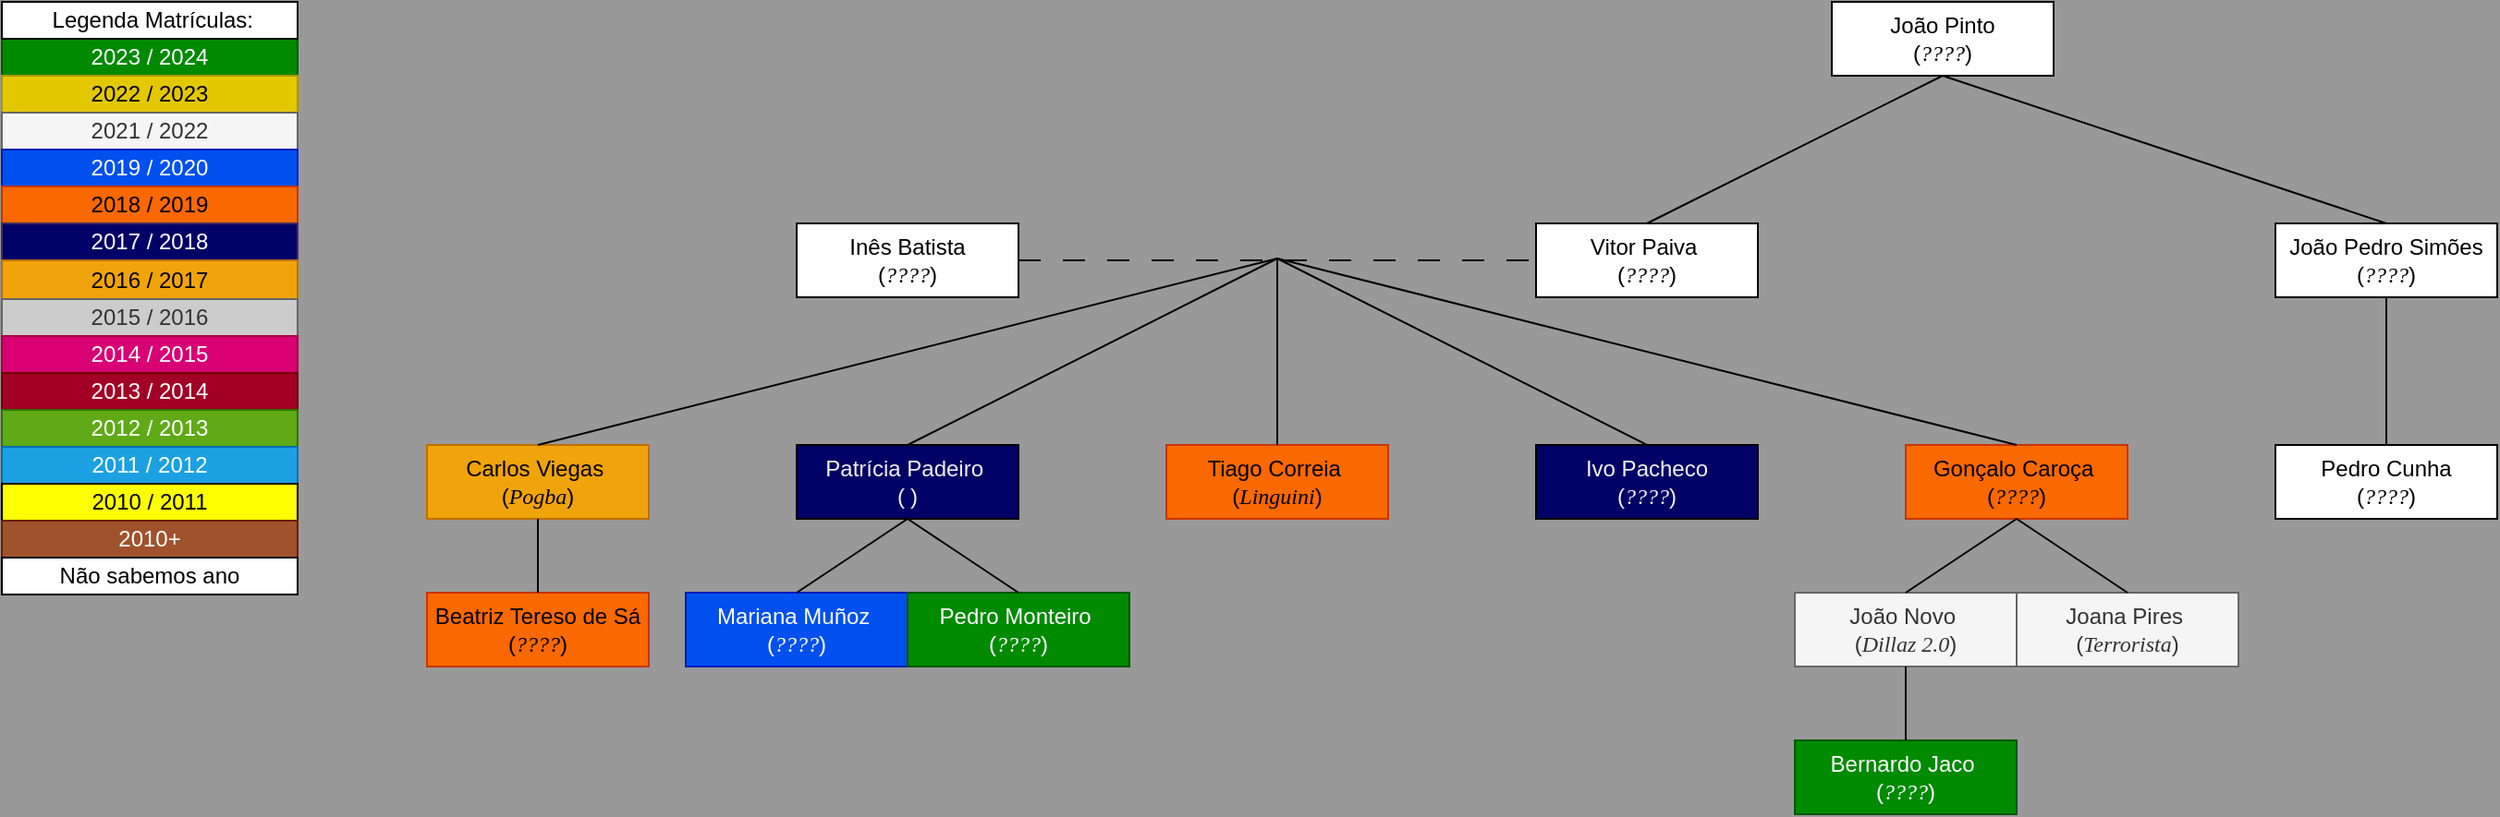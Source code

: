 <mxfile>
    <diagram name="Página-1" id="MyzGb4AWoMDugNOR0tzc">
        <mxGraphModel dx="3642" dy="2718" grid="1" gridSize="10" guides="1" tooltips="1" connect="1" arrows="1" fold="1" page="1" pageScale="1" pageWidth="1169" pageHeight="827" background="#999999" math="0" shadow="0">
            <root>
                <mxCell id="0"/>
                <mxCell id="1" parent="0"/>
                <mxCell id="mkdnd21y6ApAW0Ob3dTZ-105" value="2023 / 2024" style="rounded=0;whiteSpace=wrap;html=1;fillColor=#008a00;fontColor=#ffffff;strokeColor=#005700;" parent="1" vertex="1">
                    <mxGeometry x="-2320" y="-1620" width="160" height="20" as="geometry"/>
                </mxCell>
                <mxCell id="mkdnd21y6ApAW0Ob3dTZ-106" value="2022 / 2023" style="rounded=0;whiteSpace=wrap;html=1;fillColor=#e3c800;fontColor=#000000;strokeColor=#B09500;" parent="1" vertex="1">
                    <mxGeometry x="-2320" y="-1600" width="160" height="20" as="geometry"/>
                </mxCell>
                <mxCell id="mkdnd21y6ApAW0Ob3dTZ-107" value="2021 / 2022" style="rounded=0;whiteSpace=wrap;html=1;fillColor=#f5f5f5;fontColor=#333333;strokeColor=#666666;" parent="1" vertex="1">
                    <mxGeometry x="-2320" y="-1580" width="160" height="20" as="geometry"/>
                </mxCell>
                <mxCell id="mkdnd21y6ApAW0Ob3dTZ-108" value="2019 / 2020" style="rounded=0;whiteSpace=wrap;html=1;fillColor=#0050ef;fontColor=#ffffff;strokeColor=#001DBC;" parent="1" vertex="1">
                    <mxGeometry x="-2320" y="-1560" width="160" height="20" as="geometry"/>
                </mxCell>
                <mxCell id="mkdnd21y6ApAW0Ob3dTZ-109" value="2018 / 2019" style="rounded=0;whiteSpace=wrap;html=1;fillColor=#fa6800;fontColor=#000000;strokeColor=#C73500;" parent="1" vertex="1">
                    <mxGeometry x="-2320" y="-1540" width="160" height="20" as="geometry"/>
                </mxCell>
                <mxCell id="mkdnd21y6ApAW0Ob3dTZ-110" value="&amp;nbsp;Legenda Matrículas:" style="rounded=0;whiteSpace=wrap;html=1;" parent="1" vertex="1">
                    <mxGeometry x="-2320" y="-1640" width="160" height="20" as="geometry"/>
                </mxCell>
                <mxCell id="mkdnd21y6ApAW0Ob3dTZ-111" value="2017 / 2018" style="rounded=0;whiteSpace=wrap;html=1;fillColor=#000066;fontColor=#ffffff;strokeColor=#432D57;" parent="1" vertex="1">
                    <mxGeometry x="-2320" y="-1520" width="160" height="20" as="geometry"/>
                </mxCell>
                <mxCell id="mkdnd21y6ApAW0Ob3dTZ-112" value="2016 / 2017" style="rounded=0;whiteSpace=wrap;html=1;fillColor=#f0a30a;fontColor=#000000;strokeColor=#BD7000;" parent="1" vertex="1">
                    <mxGeometry x="-2320" y="-1500" width="160" height="21" as="geometry"/>
                </mxCell>
                <mxCell id="mkdnd21y6ApAW0Ob3dTZ-113" value="2015 / 2016" style="rounded=0;whiteSpace=wrap;html=1;fillColor=#CCCCCC;strokeColor=#666666;fontColor=#333333;" parent="1" vertex="1">
                    <mxGeometry x="-2320" y="-1479" width="160" height="20" as="geometry"/>
                </mxCell>
                <mxCell id="mkdnd21y6ApAW0Ob3dTZ-193" value="2014 / 2015" style="rounded=0;whiteSpace=wrap;html=1;fillColor=#d80073;fontColor=#ffffff;strokeColor=#A50040;" parent="1" vertex="1">
                    <mxGeometry x="-2320" y="-1459" width="160" height="20" as="geometry"/>
                </mxCell>
                <mxCell id="mkdnd21y6ApAW0Ob3dTZ-196" value="2013 / 2014" style="rounded=0;whiteSpace=wrap;html=1;fillColor=#a20025;fontColor=#ffffff;strokeColor=#6F0000;" parent="1" vertex="1">
                    <mxGeometry x="-2320" y="-1439" width="160" height="20" as="geometry"/>
                </mxCell>
                <mxCell id="mkdnd21y6ApAW0Ob3dTZ-197" value="2012&lt;span style=&quot;background-color: initial;&quot;&gt;&amp;nbsp;/ 2013&lt;/span&gt;" style="rounded=0;whiteSpace=wrap;html=1;fillColor=#60a917;fontColor=#ffffff;strokeColor=#2D7600;" parent="1" vertex="1">
                    <mxGeometry x="-2320" y="-1419" width="160" height="20" as="geometry"/>
                </mxCell>
                <mxCell id="mkdnd21y6ApAW0Ob3dTZ-198" value="2011&lt;span style=&quot;background-color: initial;&quot;&gt;&amp;nbsp;/ 2012&lt;/span&gt;" style="rounded=0;whiteSpace=wrap;html=1;fillColor=#1ba1e2;fontColor=#ffffff;strokeColor=#006EAF;" parent="1" vertex="1">
                    <mxGeometry x="-2320" y="-1399" width="160" height="20" as="geometry"/>
                </mxCell>
                <mxCell id="mkdnd21y6ApAW0Ob3dTZ-199" value="2010&lt;span style=&quot;background-color: initial;&quot;&gt;&amp;nbsp;/ 2011&lt;/span&gt;" style="rounded=0;whiteSpace=wrap;html=1;fillColor=#FFFF00;fontColor=#000000;" parent="1" vertex="1">
                    <mxGeometry x="-2320" y="-1379" width="160" height="20" as="geometry"/>
                </mxCell>
                <mxCell id="mkdnd21y6ApAW0Ob3dTZ-201" value="2010+" style="rounded=0;whiteSpace=wrap;html=1;fillColor=#a0522d;strokeColor=#6D1F00;fontColor=#ffffff;" parent="1" vertex="1">
                    <mxGeometry x="-2320" y="-1359" width="160" height="20" as="geometry"/>
                </mxCell>
                <mxCell id="mkdnd21y6ApAW0Ob3dTZ-259" value="Não sabemos ano" style="rounded=0;whiteSpace=wrap;html=1;" parent="1" vertex="1">
                    <mxGeometry x="-2320" y="-1339" width="160" height="20" as="geometry"/>
                </mxCell>
                <mxCell id="SZR8bBrm5BMhKsoexoeL-1" value="&lt;div&gt;Vitor Paiva&amp;nbsp;&lt;/div&gt;&lt;div&gt;(&lt;i&gt;&lt;font face=&quot;Times New Roman&quot;&gt;????&lt;/font&gt;&lt;/i&gt;)&lt;/div&gt;" style="rounded=0;whiteSpace=wrap;html=1;" parent="1" vertex="1">
                    <mxGeometry x="-1490" y="-1520" width="120" height="40" as="geometry"/>
                </mxCell>
                <mxCell id="SZR8bBrm5BMhKsoexoeL-2" value="&lt;div&gt;Patrícia Padeiro&amp;nbsp;&lt;/div&gt;&lt;div&gt;(&lt;font face=&quot;Times New Roman&quot;&gt;&lt;i&gt; &lt;/i&gt;&lt;/font&gt;)&lt;/div&gt;" style="rounded=0;whiteSpace=wrap;html=1;fillColor=#000066;fontColor=#F0F0F0;" parent="1" vertex="1">
                    <mxGeometry x="-1890" y="-1400" width="120" height="40" as="geometry"/>
                </mxCell>
                <mxCell id="SZR8bBrm5BMhKsoexoeL-3" value="&lt;div&gt;Gonçalo Caroça&amp;nbsp;&lt;/div&gt;&lt;div&gt;(&lt;i&gt;&lt;font face=&quot;Times New Roman&quot;&gt;????&lt;/font&gt;&lt;/i&gt;)&lt;/div&gt;" style="rounded=0;whiteSpace=wrap;html=1;fillColor=#fa6800;fontColor=#000000;strokeColor=#C73500;" parent="1" vertex="1">
                    <mxGeometry x="-1290" y="-1400" width="120" height="40" as="geometry"/>
                </mxCell>
                <mxCell id="SZR8bBrm5BMhKsoexoeL-4" value="&lt;div&gt;Tiago Correia&amp;nbsp;&lt;/div&gt;&lt;div&gt;(&lt;font face=&quot;Times New Roman&quot;&gt;&lt;i&gt;Linguini&lt;/i&gt;&lt;/font&gt;)&lt;/div&gt;" style="rounded=0;whiteSpace=wrap;html=1;fillColor=#fa6800;fontColor=#000000;strokeColor=#C73500;" parent="1" vertex="1">
                    <mxGeometry x="-1690" y="-1400" width="120" height="40" as="geometry"/>
                </mxCell>
                <mxCell id="SZR8bBrm5BMhKsoexoeL-5" value="&lt;div&gt;Carlos Viegas&amp;nbsp;&lt;/div&gt;&lt;div&gt;(&lt;font face=&quot;Times New Roman&quot;&gt;&lt;i&gt;Pogba&lt;/i&gt;&lt;/font&gt;)&lt;/div&gt;" style="rounded=0;whiteSpace=wrap;html=1;fillColor=#f0a30a;fontColor=#000000;strokeColor=#BD7000;" parent="1" vertex="1">
                    <mxGeometry x="-2090" y="-1400" width="120" height="40" as="geometry"/>
                </mxCell>
                <mxCell id="SZR8bBrm5BMhKsoexoeL-6" value="&lt;div&gt;Ivo Pacheco&lt;/div&gt;&lt;div&gt;(&lt;i&gt;&lt;font face=&quot;Times New Roman&quot;&gt;????&lt;/font&gt;&lt;/i&gt;)&lt;/div&gt;" style="rounded=0;whiteSpace=wrap;html=1;fillColor=#000066;fontColor=#F0F0F0;" parent="1" vertex="1">
                    <mxGeometry x="-1490" y="-1400" width="120" height="40" as="geometry"/>
                </mxCell>
                <mxCell id="SZR8bBrm5BMhKsoexoeL-7" value="&lt;div&gt;João Novo&amp;nbsp;&lt;/div&gt;&lt;div&gt;(&lt;font face=&quot;Times New Roman&quot;&gt;&lt;i&gt;Dillaz 2.0&lt;/i&gt;&lt;/font&gt;)&lt;/div&gt;" style="rounded=0;whiteSpace=wrap;html=1;fillColor=#f5f5f5;fontColor=#333333;strokeColor=#666666;" parent="1" vertex="1">
                    <mxGeometry x="-1350" y="-1320" width="120" height="40" as="geometry"/>
                </mxCell>
                <mxCell id="SZR8bBrm5BMhKsoexoeL-8" value="&lt;div&gt;Joana Pires&amp;nbsp;&lt;/div&gt;&lt;div&gt;(&lt;font face=&quot;Times New Roman&quot;&gt;&lt;i&gt;Terrorista&lt;/i&gt;&lt;/font&gt;)&lt;/div&gt;" style="rounded=0;whiteSpace=wrap;html=1;fillColor=#f5f5f5;fontColor=#333333;strokeColor=#666666;" parent="1" vertex="1">
                    <mxGeometry x="-1230" y="-1320" width="120" height="40" as="geometry"/>
                </mxCell>
                <mxCell id="SZR8bBrm5BMhKsoexoeL-9" value="&lt;div&gt;Mariana Muñoz&amp;nbsp;&lt;/div&gt;&lt;div&gt;(&lt;font face=&quot;Times New Roman&quot;&gt;&lt;i&gt;????&lt;/i&gt;&lt;/font&gt;)&lt;/div&gt;" style="rounded=0;whiteSpace=wrap;html=1;fillColor=#0050ef;fontColor=#ffffff;strokeColor=#001DBC;" parent="1" vertex="1">
                    <mxGeometry x="-1950" y="-1320" width="120" height="40" as="geometry"/>
                </mxCell>
                <mxCell id="SZR8bBrm5BMhKsoexoeL-10" value="&lt;div&gt;Pedro Monteiro&amp;nbsp;&lt;/div&gt;&lt;div&gt;(&lt;font face=&quot;Times New Roman&quot;&gt;&lt;i&gt;????&lt;/i&gt;&lt;/font&gt;)&lt;/div&gt;" style="rounded=0;whiteSpace=wrap;html=1;fillColor=#008a00;fontColor=#ffffff;strokeColor=#005700;" parent="1" vertex="1">
                    <mxGeometry x="-1830" y="-1320" width="120" height="40" as="geometry"/>
                </mxCell>
                <mxCell id="SZR8bBrm5BMhKsoexoeL-11" value="&lt;div&gt;Bernardo Jaco&amp;nbsp;&lt;/div&gt;&lt;div&gt;(&lt;i&gt;&lt;font face=&quot;Times New Roman&quot;&gt;????&lt;/font&gt;&lt;/i&gt;)&lt;/div&gt;" style="rounded=0;whiteSpace=wrap;html=1;fillColor=#008a00;fontColor=#ffffff;strokeColor=#005700;" parent="1" vertex="1">
                    <mxGeometry x="-1350" y="-1240" width="120" height="40" as="geometry"/>
                </mxCell>
                <mxCell id="SZR8bBrm5BMhKsoexoeL-12" value="" style="endArrow=none;html=1;rounded=0;exitX=0.5;exitY=0;exitDx=0;exitDy=0;" parent="1" source="SZR8bBrm5BMhKsoexoeL-5" edge="1">
                    <mxGeometry width="50" height="50" relative="1" as="geometry">
                        <mxPoint x="-1860" y="-1669" as="sourcePoint"/>
                        <mxPoint x="-1630" y="-1501" as="targetPoint"/>
                    </mxGeometry>
                </mxCell>
                <mxCell id="SZR8bBrm5BMhKsoexoeL-13" value="" style="endArrow=none;html=1;rounded=0;exitX=0.5;exitY=0;exitDx=0;exitDy=0;" parent="1" source="SZR8bBrm5BMhKsoexoeL-2" edge="1">
                    <mxGeometry width="50" height="50" relative="1" as="geometry">
                        <mxPoint x="-2020" y="-1390" as="sourcePoint"/>
                        <mxPoint x="-1630" y="-1501" as="targetPoint"/>
                    </mxGeometry>
                </mxCell>
                <mxCell id="SZR8bBrm5BMhKsoexoeL-14" value="" style="endArrow=none;html=1;rounded=0;exitX=0.5;exitY=0;exitDx=0;exitDy=0;" parent="1" source="SZR8bBrm5BMhKsoexoeL-4" edge="1">
                    <mxGeometry width="50" height="50" relative="1" as="geometry">
                        <mxPoint x="-1820" y="-1390" as="sourcePoint"/>
                        <mxPoint x="-1630" y="-1501" as="targetPoint"/>
                    </mxGeometry>
                </mxCell>
                <mxCell id="SZR8bBrm5BMhKsoexoeL-15" value="" style="endArrow=none;html=1;rounded=0;exitX=0.5;exitY=0;exitDx=0;exitDy=0;" parent="1" source="SZR8bBrm5BMhKsoexoeL-6" edge="1">
                    <mxGeometry width="50" height="50" relative="1" as="geometry">
                        <mxPoint x="-1620" y="-1390" as="sourcePoint"/>
                        <mxPoint x="-1630" y="-1501" as="targetPoint"/>
                    </mxGeometry>
                </mxCell>
                <mxCell id="SZR8bBrm5BMhKsoexoeL-16" value="" style="endArrow=none;html=1;rounded=0;exitX=0.5;exitY=0;exitDx=0;exitDy=0;" parent="1" source="SZR8bBrm5BMhKsoexoeL-3" edge="1">
                    <mxGeometry width="50" height="50" relative="1" as="geometry">
                        <mxPoint x="-1610" y="-1380" as="sourcePoint"/>
                        <mxPoint x="-1630" y="-1501" as="targetPoint"/>
                    </mxGeometry>
                </mxCell>
                <mxCell id="SZR8bBrm5BMhKsoexoeL-17" value="" style="endArrow=none;html=1;rounded=0;exitX=0.5;exitY=0;exitDx=0;exitDy=0;entryX=0.5;entryY=1;entryDx=0;entryDy=0;" parent="1" source="SZR8bBrm5BMhKsoexoeL-7" target="SZR8bBrm5BMhKsoexoeL-3" edge="1">
                    <mxGeometry width="50" height="50" relative="1" as="geometry">
                        <mxPoint x="-1600" y="-1370" as="sourcePoint"/>
                        <mxPoint x="-1600" y="-1410" as="targetPoint"/>
                    </mxGeometry>
                </mxCell>
                <mxCell id="SZR8bBrm5BMhKsoexoeL-18" value="" style="endArrow=none;html=1;rounded=0;exitX=0.5;exitY=0;exitDx=0;exitDy=0;entryX=0.5;entryY=1;entryDx=0;entryDy=0;" parent="1" source="SZR8bBrm5BMhKsoexoeL-8" target="SZR8bBrm5BMhKsoexoeL-3" edge="1">
                    <mxGeometry width="50" height="50" relative="1" as="geometry">
                        <mxPoint x="-1590" y="-1360" as="sourcePoint"/>
                        <mxPoint x="-1590" y="-1400" as="targetPoint"/>
                    </mxGeometry>
                </mxCell>
                <mxCell id="SZR8bBrm5BMhKsoexoeL-19" value="" style="endArrow=none;html=1;rounded=0;exitX=0.5;exitY=0;exitDx=0;exitDy=0;entryX=0.5;entryY=1;entryDx=0;entryDy=0;" parent="1" source="SZR8bBrm5BMhKsoexoeL-11" target="SZR8bBrm5BMhKsoexoeL-7" edge="1">
                    <mxGeometry width="50" height="50" relative="1" as="geometry">
                        <mxPoint x="-1580" y="-1350" as="sourcePoint"/>
                        <mxPoint x="-1580" y="-1390" as="targetPoint"/>
                    </mxGeometry>
                </mxCell>
                <mxCell id="SZR8bBrm5BMhKsoexoeL-20" value="" style="endArrow=none;html=1;rounded=0;exitX=0.5;exitY=0;exitDx=0;exitDy=0;entryX=0.5;entryY=1;entryDx=0;entryDy=0;" parent="1" source="SZR8bBrm5BMhKsoexoeL-10" target="SZR8bBrm5BMhKsoexoeL-2" edge="1">
                    <mxGeometry width="50" height="50" relative="1" as="geometry">
                        <mxPoint x="-1570" y="-1340" as="sourcePoint"/>
                        <mxPoint x="-1570" y="-1380" as="targetPoint"/>
                    </mxGeometry>
                </mxCell>
                <mxCell id="SZR8bBrm5BMhKsoexoeL-21" value="" style="endArrow=none;html=1;rounded=0;exitX=0.5;exitY=0;exitDx=0;exitDy=0;entryX=0.5;entryY=1;entryDx=0;entryDy=0;" parent="1" source="SZR8bBrm5BMhKsoexoeL-9" target="SZR8bBrm5BMhKsoexoeL-2" edge="1">
                    <mxGeometry width="50" height="50" relative="1" as="geometry">
                        <mxPoint x="-1560" y="-1330" as="sourcePoint"/>
                        <mxPoint x="-1560" y="-1370" as="targetPoint"/>
                    </mxGeometry>
                </mxCell>
                <mxCell id="2" value="&lt;div&gt;&lt;span style=&quot;background-color: initial;&quot;&gt;João Pinto&lt;/span&gt;&lt;/div&gt;&lt;div&gt;&lt;span style=&quot;background-color: initial;&quot;&gt;(&lt;/span&gt;&lt;i style=&quot;background-color: initial;&quot;&gt;&lt;font face=&quot;Times New Roman&quot;&gt;????&lt;/font&gt;&lt;/i&gt;&lt;span style=&quot;background-color: initial;&quot;&gt;)&lt;/span&gt;&lt;/div&gt;" style="rounded=0;whiteSpace=wrap;html=1;" parent="1" vertex="1">
                    <mxGeometry x="-1330" y="-1640" width="120" height="40" as="geometry"/>
                </mxCell>
                <mxCell id="3" value="&lt;div&gt;&lt;span style=&quot;background-color: initial;&quot;&gt;João Pedro Simões&lt;/span&gt;&lt;/div&gt;&lt;div&gt;&lt;span style=&quot;background-color: initial;&quot;&gt;(&lt;/span&gt;&lt;i style=&quot;background-color: initial;&quot;&gt;&lt;font face=&quot;Times New Roman&quot;&gt;????&lt;/font&gt;&lt;/i&gt;&lt;span style=&quot;background-color: initial;&quot;&gt;)&lt;/span&gt;&lt;/div&gt;" style="rounded=0;whiteSpace=wrap;html=1;" parent="1" vertex="1">
                    <mxGeometry x="-1090" y="-1520" width="120" height="40" as="geometry"/>
                </mxCell>
                <mxCell id="4" value="" style="endArrow=none;html=1;rounded=0;exitX=0.5;exitY=1;exitDx=0;exitDy=0;entryX=0.5;entryY=0;entryDx=0;entryDy=0;" parent="1" source="2" target="SZR8bBrm5BMhKsoexoeL-1" edge="1">
                    <mxGeometry width="50" height="50" relative="1" as="geometry">
                        <mxPoint x="-1420" y="-1390" as="sourcePoint"/>
                        <mxPoint x="-1620" y="-1430" as="targetPoint"/>
                    </mxGeometry>
                </mxCell>
                <mxCell id="5" value="" style="endArrow=none;html=1;rounded=0;exitX=0.5;exitY=0;exitDx=0;exitDy=0;entryX=0.5;entryY=1;entryDx=0;entryDy=0;" parent="1" source="3" target="2" edge="1">
                    <mxGeometry width="50" height="50" relative="1" as="geometry">
                        <mxPoint x="-1380" y="-1590" as="sourcePoint"/>
                        <mxPoint x="-1620" y="-1470" as="targetPoint"/>
                    </mxGeometry>
                </mxCell>
                <mxCell id="6" value="&lt;div&gt;&lt;span style=&quot;background-color: initial;&quot;&gt;Pedro Cunha&lt;/span&gt;&lt;/div&gt;&lt;div&gt;&lt;span style=&quot;background-color: initial;&quot;&gt;(&lt;/span&gt;&lt;i style=&quot;background-color: initial;&quot;&gt;&lt;font face=&quot;Times New Roman&quot;&gt;????&lt;/font&gt;&lt;/i&gt;&lt;span style=&quot;background-color: initial;&quot;&gt;)&lt;/span&gt;&lt;/div&gt;" style="rounded=0;whiteSpace=wrap;html=1;" parent="1" vertex="1">
                    <mxGeometry x="-1090" y="-1400" width="120" height="40" as="geometry"/>
                </mxCell>
                <mxCell id="7" value="" style="endArrow=none;html=1;rounded=0;exitX=0.5;exitY=0;exitDx=0;exitDy=0;entryX=0.5;entryY=1;entryDx=0;entryDy=0;" parent="1" source="6" target="3" edge="1">
                    <mxGeometry width="50" height="50" relative="1" as="geometry">
                        <mxPoint x="-1280" y="-1310" as="sourcePoint"/>
                        <mxPoint x="-1220" y="-1350" as="targetPoint"/>
                    </mxGeometry>
                </mxCell>
                <mxCell id="8" value="&lt;div&gt;&lt;span style=&quot;background-color: initial;&quot;&gt;Inês Batista&lt;/span&gt;&lt;/div&gt;&lt;div&gt;&lt;span style=&quot;background-color: initial;&quot;&gt;(&lt;/span&gt;&lt;i style=&quot;background-color: initial;&quot;&gt;&lt;font face=&quot;Times New Roman&quot;&gt;????&lt;/font&gt;&lt;/i&gt;&lt;span style=&quot;background-color: initial;&quot;&gt;)&lt;/span&gt;&lt;/div&gt;" style="rounded=0;whiteSpace=wrap;html=1;" parent="1" vertex="1">
                    <mxGeometry x="-1890" y="-1520" width="120" height="40" as="geometry"/>
                </mxCell>
                <mxCell id="9" value="" style="endArrow=none;html=1;rounded=0;exitX=1;exitY=0.5;exitDx=0;exitDy=0;entryX=0;entryY=0.5;entryDx=0;entryDy=0;dashed=1;dashPattern=12 12;" parent="1" source="8" target="SZR8bBrm5BMhKsoexoeL-1" edge="1">
                    <mxGeometry width="50" height="50" relative="1" as="geometry">
                        <mxPoint x="-2020" y="-1390" as="sourcePoint"/>
                        <mxPoint x="-1620" y="-1431" as="targetPoint"/>
                    </mxGeometry>
                </mxCell>
                <mxCell id="10" value="&lt;div&gt;&lt;span style=&quot;background-color: initial;&quot;&gt;Beatriz Tereso de Sá&lt;/span&gt;&lt;/div&gt;&lt;div&gt;&lt;span style=&quot;background-color: initial;&quot;&gt;(&lt;font face=&quot;Times New Roman&quot;&gt;&lt;i&gt;????&lt;/i&gt;&lt;/font&gt;&lt;/span&gt;&lt;span style=&quot;background-color: initial;&quot;&gt;)&lt;/span&gt;&lt;/div&gt;" style="rounded=0;whiteSpace=wrap;html=1;fillColor=#fa6800;fontColor=#000000;strokeColor=#C73500;" parent="1" vertex="1">
                    <mxGeometry x="-2090" y="-1320" width="120" height="40" as="geometry"/>
                </mxCell>
                <mxCell id="11" value="" style="endArrow=none;html=1;rounded=0;exitX=0.5;exitY=0;exitDx=0;exitDy=0;entryX=0.5;entryY=1;entryDx=0;entryDy=0;" parent="1" source="10" target="SZR8bBrm5BMhKsoexoeL-5" edge="1">
                    <mxGeometry width="50" height="50" relative="1" as="geometry">
                        <mxPoint x="-1880" y="-1310" as="sourcePoint"/>
                        <mxPoint x="-1820" y="-1350" as="targetPoint"/>
                    </mxGeometry>
                </mxCell>
            </root>
        </mxGraphModel>
    </diagram>
</mxfile>